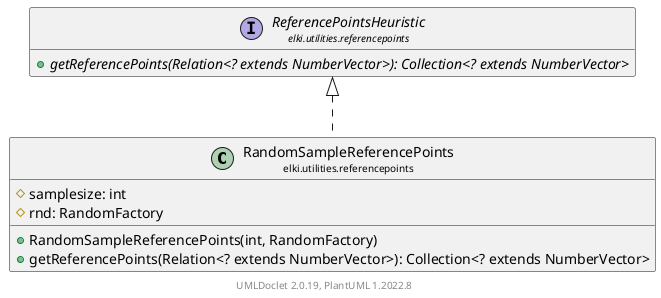 @startuml
    remove .*\.(Instance|Par|Parameterizer|Factory)$
    set namespaceSeparator none
    hide empty fields
    hide empty methods

    class "<size:14>RandomSampleReferencePoints\n<size:10>elki.utilities.referencepoints" as elki.utilities.referencepoints.RandomSampleReferencePoints [[RandomSampleReferencePoints.html]] {
        #samplesize: int
        #rnd: RandomFactory
        +RandomSampleReferencePoints(int, RandomFactory)
        +getReferencePoints(Relation<? extends NumberVector>): Collection<? extends NumberVector>
    }

    interface "<size:14>ReferencePointsHeuristic\n<size:10>elki.utilities.referencepoints" as elki.utilities.referencepoints.ReferencePointsHeuristic [[ReferencePointsHeuristic.html]] {
        {abstract} +getReferencePoints(Relation<? extends NumberVector>): Collection<? extends NumberVector>
    }
    class "<size:14>RandomSampleReferencePoints.Par\n<size:10>elki.utilities.referencepoints" as elki.utilities.referencepoints.RandomSampleReferencePoints.Par [[RandomSampleReferencePoints.Par.html]]

    elki.utilities.referencepoints.ReferencePointsHeuristic <|.. elki.utilities.referencepoints.RandomSampleReferencePoints
    elki.utilities.referencepoints.RandomSampleReferencePoints +-- elki.utilities.referencepoints.RandomSampleReferencePoints.Par

    center footer UMLDoclet 2.0.19, PlantUML 1.2022.8
@enduml
